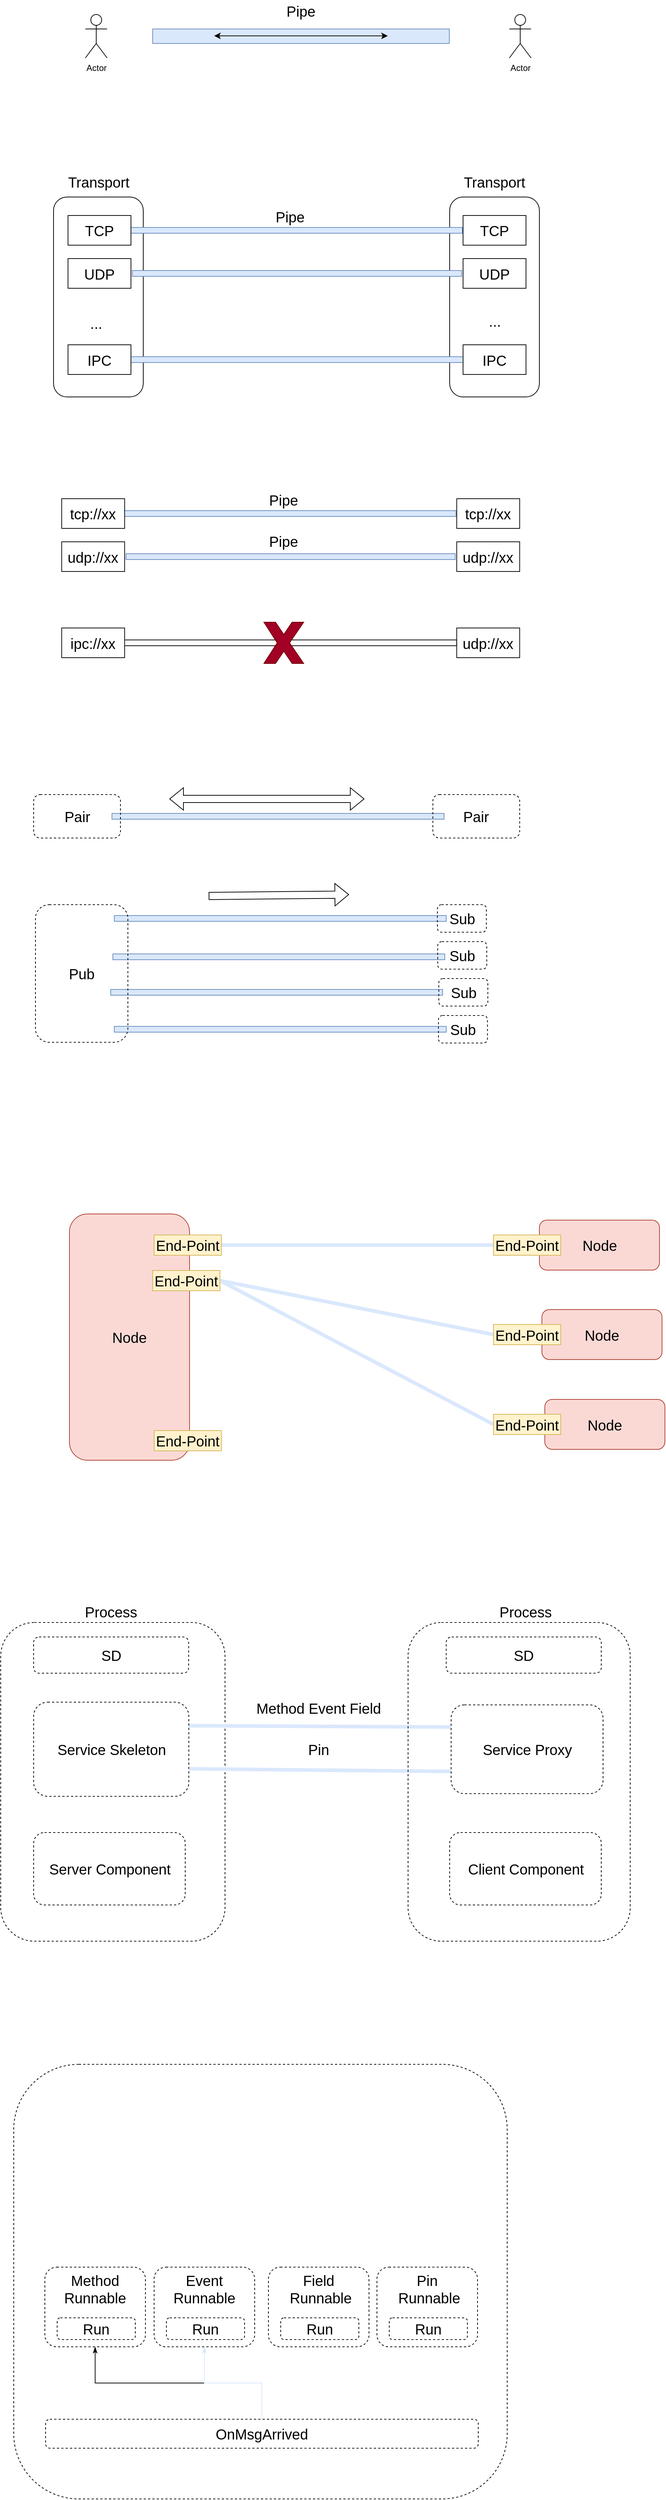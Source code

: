 <mxfile version="20.8.23" type="github">
  <diagram name="第 1 页" id="jIALP_Qu_OMVzzjKfbdN">
    <mxGraphModel dx="1434" dy="756" grid="1" gridSize="10" guides="1" tooltips="1" connect="1" arrows="1" fold="1" page="0" pageScale="1" pageWidth="3300" pageHeight="4681" math="0" shadow="0">
      <root>
        <mxCell id="0" />
        <mxCell id="1" parent="0" />
        <mxCell id="oMI9exQP8Ro3YuZZ36rO-1" value="" style="rounded=0;whiteSpace=wrap;html=1;fillColor=#dae8fc;strokeColor=#6c8ebf;" parent="1" vertex="1">
          <mxGeometry x="413.75" y="1363" width="459" height="8" as="geometry" />
        </mxCell>
        <mxCell id="oMI9exQP8Ro3YuZZ36rO-14" value="Pair" style="rounded=1;whiteSpace=wrap;html=1;fontSize=20;fillColor=none;dashed=1;" parent="1" vertex="1">
          <mxGeometry x="857.25" y="1337" width="120" height="60" as="geometry" />
        </mxCell>
        <mxCell id="oMI9exQP8Ro3YuZZ36rO-13" value="Pair" style="rounded=1;whiteSpace=wrap;html=1;fontSize=20;fillColor=none;dashed=1;" parent="1" vertex="1">
          <mxGeometry x="305.5" y="1337" width="120" height="60" as="geometry" />
        </mxCell>
        <mxCell id="vvXEJO5Gxhm5R_YY8Jwg-34" value="" style="rounded=1;whiteSpace=wrap;html=1;fontSize=20;" parent="1" vertex="1">
          <mxGeometry x="880.5" y="512" width="124" height="276" as="geometry" />
        </mxCell>
        <mxCell id="vvXEJO5Gxhm5R_YY8Jwg-33" value="" style="rounded=1;whiteSpace=wrap;html=1;fontSize=20;" parent="1" vertex="1">
          <mxGeometry x="333" y="512" width="124" height="276" as="geometry" />
        </mxCell>
        <mxCell id="egSyH-RiIAFcxhQm0xI7-1" value="" style="rounded=0;whiteSpace=wrap;html=1;fillColor=#dae8fc;strokeColor=#6c8ebf;" parent="1" vertex="1">
          <mxGeometry x="470" y="280" width="410" height="20" as="geometry" />
        </mxCell>
        <mxCell id="egSyH-RiIAFcxhQm0xI7-3" value="" style="endArrow=classic;startArrow=classic;html=1;rounded=0;" parent="1" edge="1">
          <mxGeometry width="50" height="50" relative="1" as="geometry">
            <mxPoint x="555" y="289.5" as="sourcePoint" />
            <mxPoint x="795" y="289.5" as="targetPoint" />
          </mxGeometry>
        </mxCell>
        <mxCell id="egSyH-RiIAFcxhQm0xI7-4" value="Actor" style="shape=umlActor;verticalLabelPosition=bottom;verticalAlign=top;html=1;outlineConnect=0;" parent="1" vertex="1">
          <mxGeometry x="377" y="260" width="30" height="60" as="geometry" />
        </mxCell>
        <mxCell id="egSyH-RiIAFcxhQm0xI7-5" value="Actor" style="shape=umlActor;verticalLabelPosition=bottom;verticalAlign=top;html=1;outlineConnect=0;" parent="1" vertex="1">
          <mxGeometry x="963" y="260" width="30" height="60" as="geometry" />
        </mxCell>
        <mxCell id="egSyH-RiIAFcxhQm0xI7-6" value="Pipe" style="text;html=1;strokeColor=none;fillColor=none;align=center;verticalAlign=middle;whiteSpace=wrap;rounded=0;fontSize=20;" parent="1" vertex="1">
          <mxGeometry x="645" y="240" width="60" height="30" as="geometry" />
        </mxCell>
        <mxCell id="vvXEJO5Gxhm5R_YY8Jwg-16" value="" style="rounded=0;whiteSpace=wrap;html=1;fillColor=#dae8fc;strokeColor=#6c8ebf;" parent="1" vertex="1">
          <mxGeometry x="439" y="554" width="459" height="8" as="geometry" />
        </mxCell>
        <mxCell id="vvXEJO5Gxhm5R_YY8Jwg-22" value="TCP" style="rounded=0;whiteSpace=wrap;html=1;fontSize=20;" parent="1" vertex="1">
          <mxGeometry x="353" y="537.5" width="87" height="41" as="geometry" />
        </mxCell>
        <mxCell id="vvXEJO5Gxhm5R_YY8Jwg-23" value="TCP" style="rounded=0;whiteSpace=wrap;html=1;fontSize=20;" parent="1" vertex="1">
          <mxGeometry x="899" y="537.5" width="87" height="41" as="geometry" />
        </mxCell>
        <mxCell id="vvXEJO5Gxhm5R_YY8Jwg-24" value="" style="rounded=0;whiteSpace=wrap;html=1;fillColor=#dae8fc;strokeColor=#6c8ebf;" parent="1" vertex="1">
          <mxGeometry x="442" y="613.5" width="455" height="8" as="geometry" />
        </mxCell>
        <mxCell id="vvXEJO5Gxhm5R_YY8Jwg-25" value="UDP" style="rounded=0;whiteSpace=wrap;html=1;fontSize=20;" parent="1" vertex="1">
          <mxGeometry x="353" y="597" width="87" height="41" as="geometry" />
        </mxCell>
        <mxCell id="vvXEJO5Gxhm5R_YY8Jwg-26" value="UDP" style="rounded=0;whiteSpace=wrap;html=1;fontSize=20;" parent="1" vertex="1">
          <mxGeometry x="899" y="597" width="87" height="41" as="geometry" />
        </mxCell>
        <mxCell id="vvXEJO5Gxhm5R_YY8Jwg-27" value="" style="rounded=0;whiteSpace=wrap;html=1;fillColor=#dae8fc;strokeColor=#6c8ebf;" parent="1" vertex="1">
          <mxGeometry x="433" y="732.5" width="466" height="8" as="geometry" />
        </mxCell>
        <mxCell id="vvXEJO5Gxhm5R_YY8Jwg-28" value="IPC" style="rounded=0;whiteSpace=wrap;html=1;fontSize=20;" parent="1" vertex="1">
          <mxGeometry x="353" y="716" width="87" height="41" as="geometry" />
        </mxCell>
        <mxCell id="vvXEJO5Gxhm5R_YY8Jwg-29" value="IPC" style="rounded=0;whiteSpace=wrap;html=1;fontSize=20;" parent="1" vertex="1">
          <mxGeometry x="899" y="716" width="87" height="41" as="geometry" />
        </mxCell>
        <mxCell id="vvXEJO5Gxhm5R_YY8Jwg-30" value="..." style="text;html=1;strokeColor=none;fillColor=none;align=center;verticalAlign=middle;whiteSpace=wrap;rounded=0;fontSize=20;" parent="1" vertex="1">
          <mxGeometry x="362" y="671" width="60" height="30" as="geometry" />
        </mxCell>
        <mxCell id="vvXEJO5Gxhm5R_YY8Jwg-31" value="..." style="text;html=1;strokeColor=none;fillColor=none;align=center;verticalAlign=middle;whiteSpace=wrap;rounded=0;fontSize=20;" parent="1" vertex="1">
          <mxGeometry x="912.5" y="668" width="60" height="30" as="geometry" />
        </mxCell>
        <mxCell id="vvXEJO5Gxhm5R_YY8Jwg-35" value="Transport" style="text;html=1;strokeColor=none;fillColor=none;align=center;verticalAlign=middle;whiteSpace=wrap;rounded=0;fontSize=20;" parent="1" vertex="1">
          <mxGeometry x="338.5" y="478" width="113" height="26" as="geometry" />
        </mxCell>
        <mxCell id="vvXEJO5Gxhm5R_YY8Jwg-36" value="Transport" style="text;html=1;strokeColor=none;fillColor=none;align=center;verticalAlign=middle;whiteSpace=wrap;rounded=0;fontSize=20;" parent="1" vertex="1">
          <mxGeometry x="886" y="478" width="113" height="26" as="geometry" />
        </mxCell>
        <mxCell id="vvXEJO5Gxhm5R_YY8Jwg-37" value="Pipe" style="text;html=1;strokeColor=none;fillColor=none;align=center;verticalAlign=middle;whiteSpace=wrap;rounded=0;fontSize=20;" parent="1" vertex="1">
          <mxGeometry x="630" y="524" width="60" height="30" as="geometry" />
        </mxCell>
        <mxCell id="vvXEJO5Gxhm5R_YY8Jwg-40" value="" style="rounded=0;whiteSpace=wrap;html=1;fillColor=#dae8fc;strokeColor=#6c8ebf;" parent="1" vertex="1">
          <mxGeometry x="430.25" y="945" width="459" height="8" as="geometry" />
        </mxCell>
        <mxCell id="vvXEJO5Gxhm5R_YY8Jwg-41" value="tcp://xx" style="rounded=0;whiteSpace=wrap;html=1;fontSize=20;" parent="1" vertex="1">
          <mxGeometry x="344.25" y="928.5" width="87" height="41" as="geometry" />
        </mxCell>
        <mxCell id="vvXEJO5Gxhm5R_YY8Jwg-42" value="tcp://xx" style="rounded=0;whiteSpace=wrap;html=1;fontSize=20;" parent="1" vertex="1">
          <mxGeometry x="890.25" y="928.5" width="87" height="41" as="geometry" />
        </mxCell>
        <mxCell id="vvXEJO5Gxhm5R_YY8Jwg-43" value="" style="rounded=0;whiteSpace=wrap;html=1;fillColor=#dae8fc;strokeColor=#6c8ebf;" parent="1" vertex="1">
          <mxGeometry x="433.25" y="1004.5" width="455" height="8" as="geometry" />
        </mxCell>
        <mxCell id="vvXEJO5Gxhm5R_YY8Jwg-44" value="udp://xx" style="rounded=0;whiteSpace=wrap;html=1;fontSize=20;" parent="1" vertex="1">
          <mxGeometry x="344.25" y="988" width="87" height="41" as="geometry" />
        </mxCell>
        <mxCell id="vvXEJO5Gxhm5R_YY8Jwg-45" value="udp://xx" style="rounded=0;whiteSpace=wrap;html=1;fontSize=20;" parent="1" vertex="1">
          <mxGeometry x="890.25" y="988" width="87" height="41" as="geometry" />
        </mxCell>
        <mxCell id="vvXEJO5Gxhm5R_YY8Jwg-46" value="" style="rounded=0;whiteSpace=wrap;html=1;" parent="1" vertex="1">
          <mxGeometry x="424.25" y="1123.5" width="466" height="8" as="geometry" />
        </mxCell>
        <mxCell id="vvXEJO5Gxhm5R_YY8Jwg-47" value="ipc://xx" style="rounded=0;whiteSpace=wrap;html=1;fontSize=20;" parent="1" vertex="1">
          <mxGeometry x="344.25" y="1107" width="87" height="41" as="geometry" />
        </mxCell>
        <mxCell id="vvXEJO5Gxhm5R_YY8Jwg-48" value="udp://xx" style="rounded=0;whiteSpace=wrap;html=1;fontSize=20;" parent="1" vertex="1">
          <mxGeometry x="890.25" y="1107" width="87" height="41" as="geometry" />
        </mxCell>
        <mxCell id="vvXEJO5Gxhm5R_YY8Jwg-53" value="Pipe" style="text;html=1;strokeColor=none;fillColor=none;align=center;verticalAlign=middle;whiteSpace=wrap;rounded=0;fontSize=20;" parent="1" vertex="1">
          <mxGeometry x="621.25" y="915" width="60" height="30" as="geometry" />
        </mxCell>
        <mxCell id="vvXEJO5Gxhm5R_YY8Jwg-54" value="" style="verticalLabelPosition=bottom;verticalAlign=top;html=1;shape=mxgraph.basic.x;fontSize=20;fillColor=#a20025;fontColor=#ffffff;strokeColor=#6F0000;" parent="1" vertex="1">
          <mxGeometry x="623.75" y="1099" width="55" height="57" as="geometry" />
        </mxCell>
        <mxCell id="vvXEJO5Gxhm5R_YY8Jwg-55" value="Pipe" style="text;html=1;strokeColor=none;fillColor=none;align=center;verticalAlign=middle;whiteSpace=wrap;rounded=0;fontSize=20;" parent="1" vertex="1">
          <mxGeometry x="621.25" y="972" width="60" height="30" as="geometry" />
        </mxCell>
        <mxCell id="oMI9exQP8Ro3YuZZ36rO-4" value="" style="rounded=0;whiteSpace=wrap;html=1;fillColor=#dae8fc;strokeColor=#6c8ebf;rotation=0;" parent="1" vertex="1">
          <mxGeometry x="417" y="1504" width="458.75" height="8" as="geometry" />
        </mxCell>
        <mxCell id="oMI9exQP8Ro3YuZZ36rO-15" value="" style="rounded=0;whiteSpace=wrap;html=1;fillColor=#dae8fc;strokeColor=#6c8ebf;" parent="1" vertex="1">
          <mxGeometry x="415" y="1557" width="458.75" height="8" as="geometry" />
        </mxCell>
        <mxCell id="oMI9exQP8Ro3YuZZ36rO-16" value="" style="rounded=0;whiteSpace=wrap;html=1;fillColor=#dae8fc;strokeColor=#6c8ebf;rotation=0;" parent="1" vertex="1">
          <mxGeometry x="412" y="1606" width="458.75" height="8" as="geometry" />
        </mxCell>
        <mxCell id="oMI9exQP8Ro3YuZZ36rO-17" value="" style="rounded=0;whiteSpace=wrap;html=1;fillColor=#dae8fc;strokeColor=#6c8ebf;rotation=0;" parent="1" vertex="1">
          <mxGeometry x="417" y="1657" width="458.75" height="8" as="geometry" />
        </mxCell>
        <mxCell id="oMI9exQP8Ro3YuZZ36rO-18" value="Pub" style="rounded=1;whiteSpace=wrap;html=1;fontSize=20;fillColor=none;dashed=1;" parent="1" vertex="1">
          <mxGeometry x="308" y="1489" width="127.75" height="190" as="geometry" />
        </mxCell>
        <mxCell id="oMI9exQP8Ro3YuZZ36rO-19" value="Sub" style="rounded=1;whiteSpace=wrap;html=1;fontSize=20;fillColor=none;dashed=1;" parent="1" vertex="1">
          <mxGeometry x="863.5" y="1489" width="67.75" height="38" as="geometry" />
        </mxCell>
        <mxCell id="oMI9exQP8Ro3YuZZ36rO-23" value="Sub" style="rounded=1;whiteSpace=wrap;html=1;fontSize=20;fillColor=none;dashed=1;" parent="1" vertex="1">
          <mxGeometry x="864" y="1540" width="67.75" height="38" as="geometry" />
        </mxCell>
        <mxCell id="oMI9exQP8Ro3YuZZ36rO-24" value="Sub" style="rounded=1;whiteSpace=wrap;html=1;fontSize=20;fillColor=none;dashed=1;" parent="1" vertex="1">
          <mxGeometry x="865.5" y="1591" width="67.75" height="38" as="geometry" />
        </mxCell>
        <mxCell id="oMI9exQP8Ro3YuZZ36rO-25" value="Sub" style="rounded=1;whiteSpace=wrap;html=1;fontSize=20;fillColor=none;dashed=1;" parent="1" vertex="1">
          <mxGeometry x="865" y="1642" width="67.75" height="38" as="geometry" />
        </mxCell>
        <mxCell id="VlplCTbGySArgwU-pw7Q-2" value="" style="shape=flexArrow;endArrow=classic;html=1;rounded=0;fontSize=20;" edge="1" parent="1">
          <mxGeometry width="50" height="50" relative="1" as="geometry">
            <mxPoint x="547.38" y="1477" as="sourcePoint" />
            <mxPoint x="741.38" y="1475" as="targetPoint" />
          </mxGeometry>
        </mxCell>
        <mxCell id="VlplCTbGySArgwU-pw7Q-3" value="" style="shape=flexArrow;endArrow=classic;startArrow=classic;html=1;rounded=0;fontSize=20;" edge="1" parent="1">
          <mxGeometry width="100" height="100" relative="1" as="geometry">
            <mxPoint x="493.06" y="1343" as="sourcePoint" />
            <mxPoint x="762.68" y="1343" as="targetPoint" />
          </mxGeometry>
        </mxCell>
        <mxCell id="VlplCTbGySArgwU-pw7Q-4" value="Node" style="rounded=1;whiteSpace=wrap;html=1;fontSize=20;fillColor=#fad9d5;strokeColor=#ae4132;" vertex="1" parent="1">
          <mxGeometry x="355" y="1916" width="166" height="340" as="geometry" />
        </mxCell>
        <mxCell id="VlplCTbGySArgwU-pw7Q-23" style="edgeStyle=none;rounded=0;orthogonalLoop=1;jettySize=auto;html=1;exitX=1;exitY=0.5;exitDx=0;exitDy=0;entryX=0;entryY=0.5;entryDx=0;entryDy=0;strokeColor=#dae8fc;fontSize=20;fillColor=#DAE8FC;strokeWidth=5;startArrow=none;startFill=0;endArrow=none;endFill=0;" edge="1" parent="1" source="VlplCTbGySArgwU-pw7Q-5" target="VlplCTbGySArgwU-pw7Q-13">
          <mxGeometry relative="1" as="geometry" />
        </mxCell>
        <mxCell id="VlplCTbGySArgwU-pw7Q-5" value="End-Point" style="rounded=0;whiteSpace=wrap;html=1;fontSize=20;fillColor=#fff2cc;strokeColor=#d6b656;" vertex="1" parent="1">
          <mxGeometry x="472" y="1945" width="93" height="28" as="geometry" />
        </mxCell>
        <mxCell id="VlplCTbGySArgwU-pw7Q-24" style="edgeStyle=none;rounded=0;orthogonalLoop=1;jettySize=auto;html=1;exitX=1;exitY=0.5;exitDx=0;exitDy=0;entryX=0;entryY=0.5;entryDx=0;entryDy=0;strokeColor=#dae8fc;strokeWidth=5;fontSize=20;startArrow=none;startFill=0;endArrow=none;endFill=0;fillColor=#DAE8FC;" edge="1" parent="1" source="VlplCTbGySArgwU-pw7Q-6" target="VlplCTbGySArgwU-pw7Q-14">
          <mxGeometry relative="1" as="geometry" />
        </mxCell>
        <mxCell id="VlplCTbGySArgwU-pw7Q-25" style="edgeStyle=none;rounded=0;orthogonalLoop=1;jettySize=auto;html=1;exitX=1;exitY=0.5;exitDx=0;exitDy=0;entryX=0;entryY=0.5;entryDx=0;entryDy=0;strokeColor=#dae8fc;strokeWidth=5;fontSize=20;startArrow=none;startFill=0;endArrow=none;endFill=0;fillColor=#DAE8FC;" edge="1" parent="1" source="VlplCTbGySArgwU-pw7Q-6" target="VlplCTbGySArgwU-pw7Q-15">
          <mxGeometry relative="1" as="geometry" />
        </mxCell>
        <mxCell id="VlplCTbGySArgwU-pw7Q-6" value="End-Point" style="rounded=0;whiteSpace=wrap;html=1;fontSize=20;fillColor=#fff2cc;strokeColor=#d6b656;" vertex="1" parent="1">
          <mxGeometry x="470" y="1994" width="93" height="28" as="geometry" />
        </mxCell>
        <mxCell id="VlplCTbGySArgwU-pw7Q-7" value="End-Point" style="rounded=0;whiteSpace=wrap;html=1;fontSize=20;fillColor=#fff2cc;strokeColor=#d6b656;" vertex="1" parent="1">
          <mxGeometry x="472" y="2215" width="93" height="28" as="geometry" />
        </mxCell>
        <mxCell id="VlplCTbGySArgwU-pw7Q-9" value="Node" style="rounded=1;whiteSpace=wrap;html=1;fontSize=20;fillColor=#fad9d5;strokeColor=#ae4132;" vertex="1" parent="1">
          <mxGeometry x="1004.5" y="1924.5" width="166" height="69" as="geometry" />
        </mxCell>
        <mxCell id="VlplCTbGySArgwU-pw7Q-10" value="Node" style="rounded=1;whiteSpace=wrap;html=1;fontSize=20;fillColor=#fad9d5;strokeColor=#ae4132;" vertex="1" parent="1">
          <mxGeometry x="1008" y="2048" width="166" height="69" as="geometry" />
        </mxCell>
        <mxCell id="VlplCTbGySArgwU-pw7Q-11" value="Node" style="rounded=1;whiteSpace=wrap;html=1;fontSize=20;fillColor=#fad9d5;strokeColor=#ae4132;" vertex="1" parent="1">
          <mxGeometry x="1012" y="2172" width="166" height="69" as="geometry" />
        </mxCell>
        <mxCell id="VlplCTbGySArgwU-pw7Q-13" value="End-Point" style="rounded=0;whiteSpace=wrap;html=1;fontSize=20;flipH=1;fillColor=#fff2cc;strokeColor=#d6b656;" vertex="1" parent="1">
          <mxGeometry x="941" y="1945" width="93" height="28" as="geometry" />
        </mxCell>
        <mxCell id="VlplCTbGySArgwU-pw7Q-14" value="End-Point" style="rounded=0;whiteSpace=wrap;html=1;fontSize=20;flipH=1;fillColor=#fff2cc;strokeColor=#d6b656;" vertex="1" parent="1">
          <mxGeometry x="941" y="2068.5" width="93" height="28" as="geometry" />
        </mxCell>
        <mxCell id="VlplCTbGySArgwU-pw7Q-15" value="End-Point" style="rounded=0;whiteSpace=wrap;html=1;fontSize=20;flipH=1;fillColor=#fff2cc;strokeColor=#d6b656;" vertex="1" parent="1">
          <mxGeometry x="941" y="2192.5" width="93" height="28" as="geometry" />
        </mxCell>
        <mxCell id="VlplCTbGySArgwU-pw7Q-28" value="" style="rounded=1;whiteSpace=wrap;html=1;dashed=1;fontSize=20;fillColor=none;" vertex="1" parent="1">
          <mxGeometry x="260" y="2480" width="310" height="440" as="geometry" />
        </mxCell>
        <mxCell id="VlplCTbGySArgwU-pw7Q-38" style="edgeStyle=none;rounded=0;orthogonalLoop=1;jettySize=auto;html=1;exitX=1;exitY=0.25;exitDx=0;exitDy=0;entryX=0;entryY=0.25;entryDx=0;entryDy=0;strokeColor=#dae8fc;strokeWidth=5;fontSize=20;startArrow=none;startFill=0;endArrow=none;endFill=0;fillColor=#DAE8FC;" edge="1" parent="1" source="VlplCTbGySArgwU-pw7Q-31" target="VlplCTbGySArgwU-pw7Q-35">
          <mxGeometry relative="1" as="geometry" />
        </mxCell>
        <mxCell id="VlplCTbGySArgwU-pw7Q-39" style="edgeStyle=none;rounded=0;orthogonalLoop=1;jettySize=auto;html=1;exitX=1.005;exitY=0.708;exitDx=0;exitDy=0;entryX=0;entryY=0.75;entryDx=0;entryDy=0;strokeColor=#dae8fc;strokeWidth=5;fontSize=20;startArrow=none;startFill=0;endArrow=none;endFill=0;fillColor=#DAE8FC;exitPerimeter=0;" edge="1" parent="1" source="VlplCTbGySArgwU-pw7Q-31" target="VlplCTbGySArgwU-pw7Q-35">
          <mxGeometry relative="1" as="geometry" />
        </mxCell>
        <mxCell id="VlplCTbGySArgwU-pw7Q-31" value="Service&amp;nbsp;Skeleton" style="rounded=1;whiteSpace=wrap;html=1;dashed=1;fontSize=20;fillColor=none;" vertex="1" parent="1">
          <mxGeometry x="305.5" y="2590" width="214.5" height="130" as="geometry" />
        </mxCell>
        <mxCell id="VlplCTbGySArgwU-pw7Q-32" value="" style="rounded=1;whiteSpace=wrap;html=1;dashed=1;fontSize=20;fillColor=none;" vertex="1" parent="1">
          <mxGeometry x="823" y="2480" width="307" height="440" as="geometry" />
        </mxCell>
        <mxCell id="VlplCTbGySArgwU-pw7Q-33" value="SD" style="rounded=1;whiteSpace=wrap;html=1;dashed=1;fontSize=20;fillColor=none;" vertex="1" parent="1">
          <mxGeometry x="875.75" y="2500" width="214.25" height="50" as="geometry" />
        </mxCell>
        <mxCell id="VlplCTbGySArgwU-pw7Q-34" value="Client&amp;nbsp;Component" style="rounded=1;whiteSpace=wrap;html=1;dashed=1;fontSize=20;fillColor=none;" vertex="1" parent="1">
          <mxGeometry x="880.5" y="2770" width="209.5" height="100" as="geometry" />
        </mxCell>
        <mxCell id="VlplCTbGySArgwU-pw7Q-35" value="Service&amp;nbsp;Proxy" style="rounded=1;whiteSpace=wrap;html=1;dashed=1;fontSize=20;fillColor=none;" vertex="1" parent="1">
          <mxGeometry x="882.5" y="2593.75" width="210" height="122.5" as="geometry" />
        </mxCell>
        <mxCell id="VlplCTbGySArgwU-pw7Q-36" value="SD" style="rounded=1;whiteSpace=wrap;html=1;dashed=1;fontSize=20;fillColor=none;" vertex="1" parent="1">
          <mxGeometry x="305.5" y="2500" width="214.25" height="50" as="geometry" />
        </mxCell>
        <mxCell id="VlplCTbGySArgwU-pw7Q-37" value="Server Component" style="rounded=1;whiteSpace=wrap;html=1;dashed=1;fontSize=20;fillColor=none;" vertex="1" parent="1">
          <mxGeometry x="305.5" y="2770" width="209.5" height="100" as="geometry" />
        </mxCell>
        <mxCell id="VlplCTbGySArgwU-pw7Q-40" value="Method Event Field" style="text;html=1;strokeColor=none;fillColor=none;align=center;verticalAlign=middle;whiteSpace=wrap;rounded=0;fontSize=20;" vertex="1" parent="1">
          <mxGeometry x="610" y="2580" width="179" height="36" as="geometry" />
        </mxCell>
        <mxCell id="VlplCTbGySArgwU-pw7Q-41" value="Pin" style="text;html=1;strokeColor=none;fillColor=none;align=center;verticalAlign=middle;whiteSpace=wrap;rounded=0;fontSize=20;" vertex="1" parent="1">
          <mxGeometry x="610" y="2637" width="179" height="36" as="geometry" />
        </mxCell>
        <mxCell id="VlplCTbGySArgwU-pw7Q-42" value="Process" style="text;html=1;strokeColor=none;fillColor=none;align=center;verticalAlign=middle;whiteSpace=wrap;rounded=0;fontSize=20;" vertex="1" parent="1">
          <mxGeometry x="370.25" y="2450" width="85" height="30" as="geometry" />
        </mxCell>
        <mxCell id="VlplCTbGySArgwU-pw7Q-43" value="Process" style="text;html=1;strokeColor=none;fillColor=none;align=center;verticalAlign=middle;whiteSpace=wrap;rounded=0;fontSize=20;" vertex="1" parent="1">
          <mxGeometry x="942.75" y="2450" width="85" height="30" as="geometry" />
        </mxCell>
        <mxCell id="VlplCTbGySArgwU-pw7Q-44" value="" style="rounded=1;whiteSpace=wrap;html=1;dashed=1;fontSize=20;fillColor=none;" vertex="1" parent="1">
          <mxGeometry x="278" y="3090" width="682" height="600" as="geometry" />
        </mxCell>
        <mxCell id="VlplCTbGySArgwU-pw7Q-59" style="edgeStyle=orthogonalEdgeStyle;rounded=0;orthogonalLoop=1;jettySize=auto;html=1;entryX=0.5;entryY=1;entryDx=0;entryDy=0;strokeWidth=1;fontSize=20;startArrow=none;startFill=0;endArrow=classicThin;endFill=1;" edge="1" parent="1" source="VlplCTbGySArgwU-pw7Q-45" target="VlplCTbGySArgwU-pw7Q-46">
          <mxGeometry relative="1" as="geometry" />
        </mxCell>
        <mxCell id="VlplCTbGySArgwU-pw7Q-61" style="edgeStyle=orthogonalEdgeStyle;rounded=0;orthogonalLoop=1;jettySize=auto;html=1;exitX=0.5;exitY=0;exitDx=0;exitDy=0;entryX=0.5;entryY=1;entryDx=0;entryDy=0;strokeColor=#dae8fc;strokeWidth=1;fontSize=20;startArrow=none;startFill=0;endArrow=classicThin;endFill=1;fillColor=#DAE8FC;" edge="1" parent="1" source="VlplCTbGySArgwU-pw7Q-45" target="VlplCTbGySArgwU-pw7Q-51">
          <mxGeometry relative="1" as="geometry" />
        </mxCell>
        <mxCell id="VlplCTbGySArgwU-pw7Q-45" value="OnMsgArrived" style="rounded=1;whiteSpace=wrap;html=1;dashed=1;fontSize=20;fillColor=none;" vertex="1" parent="1">
          <mxGeometry x="322" y="3580" width="598" height="40" as="geometry" />
        </mxCell>
        <mxCell id="VlplCTbGySArgwU-pw7Q-49" value="" style="group" vertex="1" connectable="0" parent="1">
          <mxGeometry x="321" y="3370" width="139" height="110" as="geometry" />
        </mxCell>
        <mxCell id="VlplCTbGySArgwU-pw7Q-46" value="Method Runnable" style="rounded=1;whiteSpace=wrap;html=1;dashed=1;fontSize=20;fillColor=none;verticalAlign=top;" vertex="1" parent="VlplCTbGySArgwU-pw7Q-49">
          <mxGeometry width="139" height="110" as="geometry" />
        </mxCell>
        <mxCell id="VlplCTbGySArgwU-pw7Q-47" value="Run" style="rounded=1;whiteSpace=wrap;html=1;dashed=1;fontSize=20;fillColor=none;" vertex="1" parent="VlplCTbGySArgwU-pw7Q-49">
          <mxGeometry x="17" y="70" width="108" height="30" as="geometry" />
        </mxCell>
        <mxCell id="VlplCTbGySArgwU-pw7Q-50" value="" style="group" vertex="1" connectable="0" parent="1">
          <mxGeometry x="472" y="3370" width="139" height="110" as="geometry" />
        </mxCell>
        <mxCell id="VlplCTbGySArgwU-pw7Q-51" value="Event Runnable" style="rounded=1;whiteSpace=wrap;html=1;dashed=1;fontSize=20;fillColor=none;verticalAlign=top;" vertex="1" parent="VlplCTbGySArgwU-pw7Q-50">
          <mxGeometry width="139" height="110" as="geometry" />
        </mxCell>
        <mxCell id="VlplCTbGySArgwU-pw7Q-52" value="Run" style="rounded=1;whiteSpace=wrap;html=1;dashed=1;fontSize=20;fillColor=none;" vertex="1" parent="VlplCTbGySArgwU-pw7Q-50">
          <mxGeometry x="17" y="70" width="108" height="30" as="geometry" />
        </mxCell>
        <mxCell id="VlplCTbGySArgwU-pw7Q-53" value="" style="group" vertex="1" connectable="0" parent="1">
          <mxGeometry x="630" y="3370" width="139" height="110" as="geometry" />
        </mxCell>
        <mxCell id="VlplCTbGySArgwU-pw7Q-54" value="Field&lt;br&gt;&amp;nbsp;Runnable" style="rounded=1;whiteSpace=wrap;html=1;dashed=1;fontSize=20;fillColor=none;verticalAlign=top;" vertex="1" parent="VlplCTbGySArgwU-pw7Q-53">
          <mxGeometry width="139" height="110" as="geometry" />
        </mxCell>
        <mxCell id="VlplCTbGySArgwU-pw7Q-55" value="Run" style="rounded=1;whiteSpace=wrap;html=1;dashed=1;fontSize=20;fillColor=none;" vertex="1" parent="VlplCTbGySArgwU-pw7Q-53">
          <mxGeometry x="17" y="70" width="108" height="30" as="geometry" />
        </mxCell>
        <mxCell id="VlplCTbGySArgwU-pw7Q-56" value="" style="group" vertex="1" connectable="0" parent="1">
          <mxGeometry x="780" y="3370" width="139" height="110" as="geometry" />
        </mxCell>
        <mxCell id="VlplCTbGySArgwU-pw7Q-57" value="Pin&lt;br&gt;&amp;nbsp;Runnable" style="rounded=1;whiteSpace=wrap;html=1;dashed=1;fontSize=20;fillColor=none;verticalAlign=top;" vertex="1" parent="VlplCTbGySArgwU-pw7Q-56">
          <mxGeometry width="139" height="110" as="geometry" />
        </mxCell>
        <mxCell id="VlplCTbGySArgwU-pw7Q-58" value="Run" style="rounded=1;whiteSpace=wrap;html=1;dashed=1;fontSize=20;fillColor=none;" vertex="1" parent="VlplCTbGySArgwU-pw7Q-56">
          <mxGeometry x="17" y="70" width="108" height="30" as="geometry" />
        </mxCell>
      </root>
    </mxGraphModel>
  </diagram>
</mxfile>
